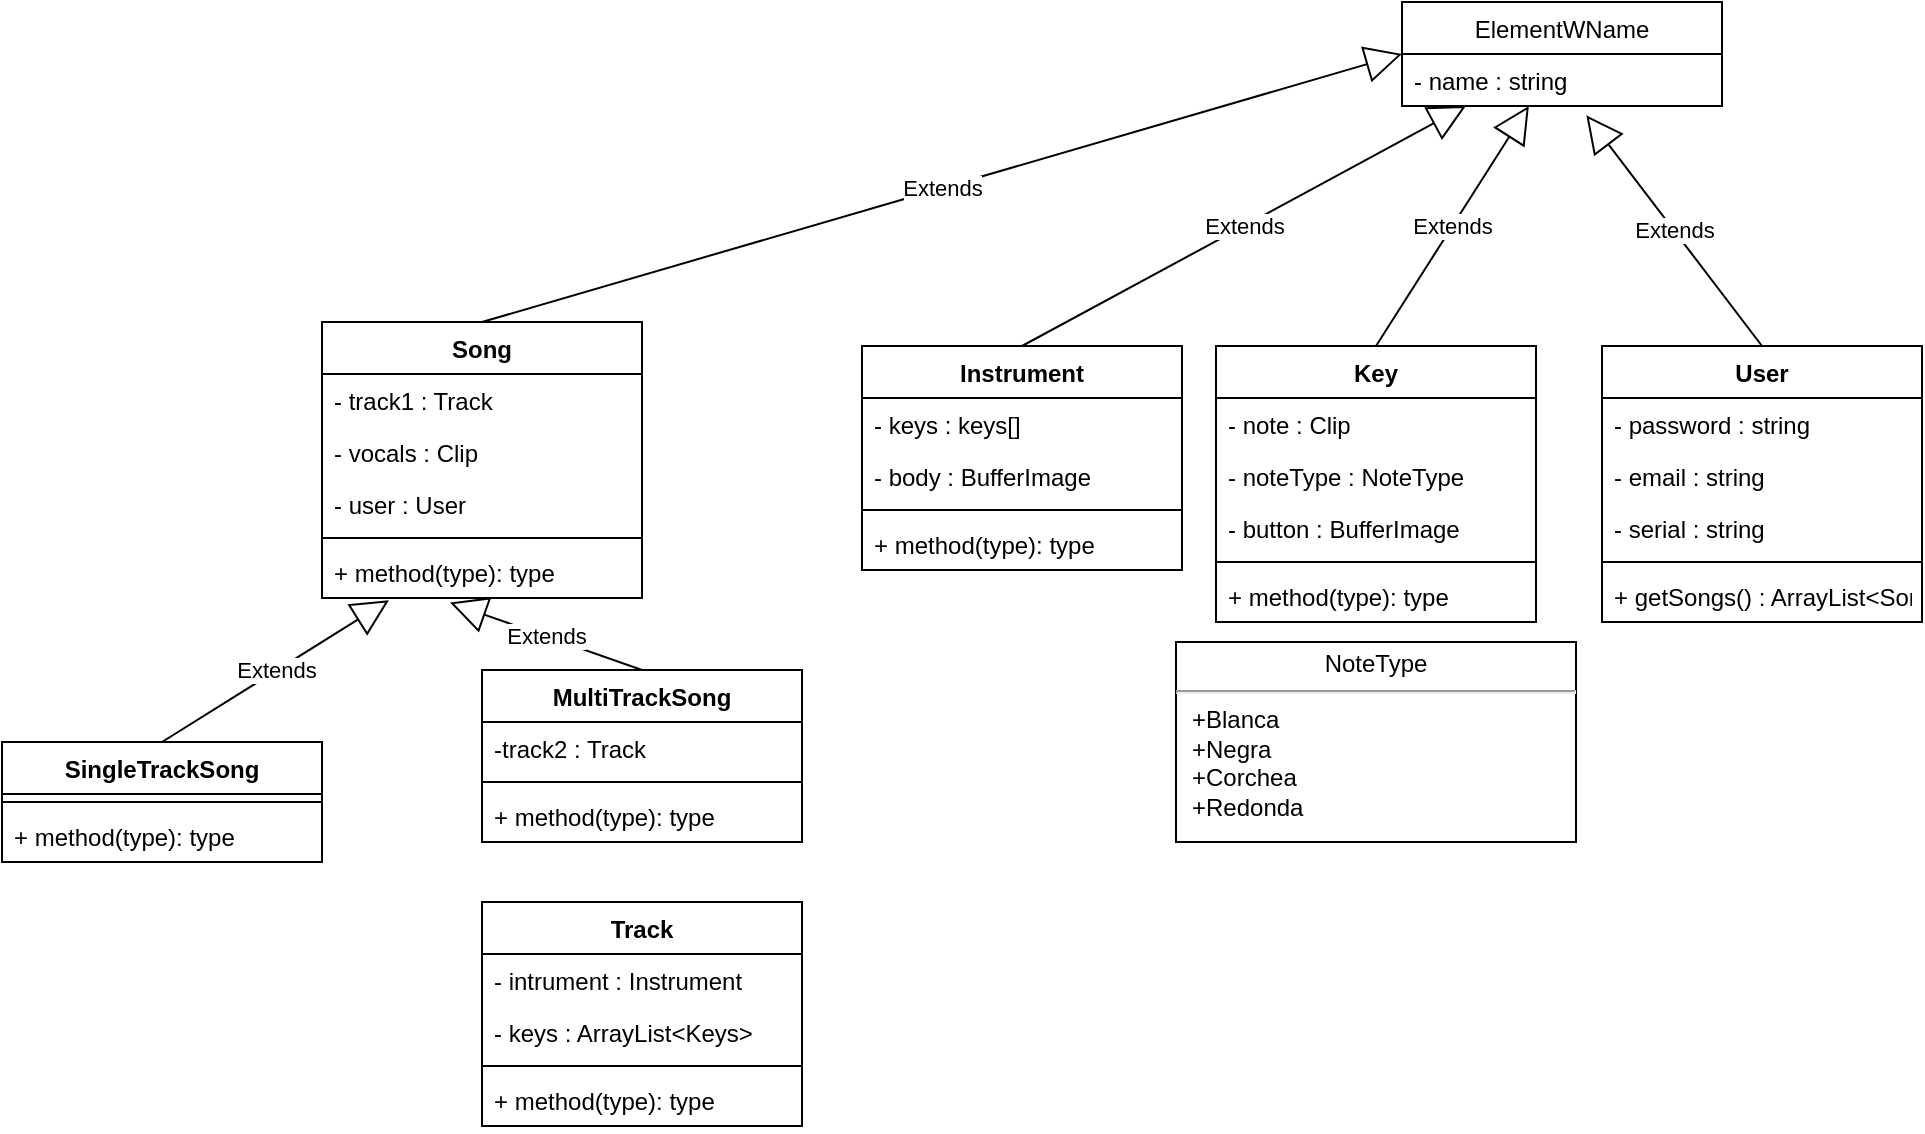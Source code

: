<mxfile version="18.0.1" type="device"><diagram id="C5RBs43oDa-KdzZeNtuy" name="Page-1"><mxGraphModel dx="1296" dy="641" grid="1" gridSize="10" guides="1" tooltips="1" connect="1" arrows="1" fold="1" page="1" pageScale="1" pageWidth="827" pageHeight="1169" math="0" shadow="0"><root><mxCell id="WIyWlLk6GJQsqaUBKTNV-0"/><mxCell id="WIyWlLk6GJQsqaUBKTNV-1" parent="WIyWlLk6GJQsqaUBKTNV-0"/><mxCell id="QIgA75V_MfnL9wq67aH5-32" value="ElementWName" style="swimlane;fontStyle=0;childLayout=stackLayout;horizontal=1;startSize=26;fillColor=none;horizontalStack=0;resizeParent=1;resizeParentMax=0;resizeLast=0;collapsible=1;marginBottom=0;" parent="WIyWlLk6GJQsqaUBKTNV-1" vertex="1"><mxGeometry x="760" y="40" width="160" height="52" as="geometry"/></mxCell><mxCell id="QIgA75V_MfnL9wq67aH5-33" value="- name : string" style="text;strokeColor=none;fillColor=none;align=left;verticalAlign=top;spacingLeft=4;spacingRight=4;overflow=hidden;rotatable=0;points=[[0,0.5],[1,0.5]];portConstraint=eastwest;" parent="QIgA75V_MfnL9wq67aH5-32" vertex="1"><mxGeometry y="26" width="160" height="26" as="geometry"/></mxCell><mxCell id="QIgA75V_MfnL9wq67aH5-54" value="Extends" style="endArrow=block;endSize=16;endFill=0;html=1;rounded=0;exitX=0.5;exitY=0;exitDx=0;exitDy=0;" parent="WIyWlLk6GJQsqaUBKTNV-1" source="K2TxgsEBWDmStAjT6xY_-11" target="QIgA75V_MfnL9wq67aH5-32" edge="1"><mxGeometry width="160" relative="1" as="geometry"><mxPoint x="747.04" y="180.988" as="sourcePoint"/><mxPoint x="920" y="450" as="targetPoint"/></mxGeometry></mxCell><mxCell id="QIgA75V_MfnL9wq67aH5-55" value="Extends" style="endArrow=block;endSize=16;endFill=0;html=1;rounded=0;exitX=0.5;exitY=0;exitDx=0;exitDy=0;" parent="WIyWlLk6GJQsqaUBKTNV-1" source="K2TxgsEBWDmStAjT6xY_-15" target="QIgA75V_MfnL9wq67aH5-32" edge="1"><mxGeometry width="160" relative="1" as="geometry"><mxPoint x="552" y="178.024" as="sourcePoint"/><mxPoint x="710" y="390" as="targetPoint"/></mxGeometry></mxCell><mxCell id="K2TxgsEBWDmStAjT6xY_-0" value="Song" style="swimlane;fontStyle=1;align=center;verticalAlign=top;childLayout=stackLayout;horizontal=1;startSize=26;horizontalStack=0;resizeParent=1;resizeParentMax=0;resizeLast=0;collapsible=1;marginBottom=0;" vertex="1" parent="WIyWlLk6GJQsqaUBKTNV-1"><mxGeometry x="220" y="200" width="160" height="138" as="geometry"/></mxCell><mxCell id="K2TxgsEBWDmStAjT6xY_-4" value="- track1 : Track" style="text;strokeColor=none;fillColor=none;align=left;verticalAlign=top;spacingLeft=4;spacingRight=4;overflow=hidden;rotatable=0;points=[[0,0.5],[1,0.5]];portConstraint=eastwest;" vertex="1" parent="K2TxgsEBWDmStAjT6xY_-0"><mxGeometry y="26" width="160" height="26" as="geometry"/></mxCell><mxCell id="K2TxgsEBWDmStAjT6xY_-41" value="- vocals : Clip" style="text;strokeColor=none;fillColor=none;align=left;verticalAlign=top;spacingLeft=4;spacingRight=4;overflow=hidden;rotatable=0;points=[[0,0.5],[1,0.5]];portConstraint=eastwest;" vertex="1" parent="K2TxgsEBWDmStAjT6xY_-0"><mxGeometry y="52" width="160" height="26" as="geometry"/></mxCell><mxCell id="K2TxgsEBWDmStAjT6xY_-9" value="- user : User" style="text;strokeColor=none;fillColor=none;align=left;verticalAlign=top;spacingLeft=4;spacingRight=4;overflow=hidden;rotatable=0;points=[[0,0.5],[1,0.5]];portConstraint=eastwest;" vertex="1" parent="K2TxgsEBWDmStAjT6xY_-0"><mxGeometry y="78" width="160" height="26" as="geometry"/></mxCell><mxCell id="K2TxgsEBWDmStAjT6xY_-2" value="" style="line;strokeWidth=1;fillColor=none;align=left;verticalAlign=middle;spacingTop=-1;spacingLeft=3;spacingRight=3;rotatable=0;labelPosition=right;points=[];portConstraint=eastwest;" vertex="1" parent="K2TxgsEBWDmStAjT6xY_-0"><mxGeometry y="104" width="160" height="8" as="geometry"/></mxCell><mxCell id="K2TxgsEBWDmStAjT6xY_-3" value="+ method(type): type" style="text;strokeColor=none;fillColor=none;align=left;verticalAlign=top;spacingLeft=4;spacingRight=4;overflow=hidden;rotatable=0;points=[[0,0.5],[1,0.5]];portConstraint=eastwest;" vertex="1" parent="K2TxgsEBWDmStAjT6xY_-0"><mxGeometry y="112" width="160" height="26" as="geometry"/></mxCell><mxCell id="K2TxgsEBWDmStAjT6xY_-7" value="&lt;p style=&quot;margin:0px;margin-top:4px;text-align:center;&quot;&gt;NoteType&lt;/p&gt;&lt;hr&gt;&lt;p style=&quot;margin:0px;margin-left:8px;text-align:left;&quot;&gt;+Blanca&lt;br&gt;+Negra&lt;/p&gt;&lt;p style=&quot;margin:0px;margin-left:8px;text-align:left;&quot;&gt;+Corchea&lt;/p&gt;&lt;p style=&quot;margin:0px;margin-left:8px;text-align:left;&quot;&gt;+Redonda&lt;/p&gt;" style="shape=rect;html=1;overflow=fill;whiteSpace=wrap;" vertex="1" parent="WIyWlLk6GJQsqaUBKTNV-1"><mxGeometry x="647" y="360" width="200" height="100" as="geometry"/></mxCell><mxCell id="K2TxgsEBWDmStAjT6xY_-8" value="Extends" style="endArrow=block;endSize=16;endFill=0;html=1;rounded=0;exitX=0.5;exitY=0;exitDx=0;exitDy=0;entryX=0;entryY=0.5;entryDx=0;entryDy=0;" edge="1" parent="WIyWlLk6GJQsqaUBKTNV-1" source="K2TxgsEBWDmStAjT6xY_-0" target="QIgA75V_MfnL9wq67aH5-32"><mxGeometry width="160" relative="1" as="geometry"><mxPoint x="380" y="166.024" as="sourcePoint"/><mxPoint x="601.157" y="80.0" as="targetPoint"/></mxGeometry></mxCell><mxCell id="K2TxgsEBWDmStAjT6xY_-11" value="Key" style="swimlane;fontStyle=1;align=center;verticalAlign=top;childLayout=stackLayout;horizontal=1;startSize=26;horizontalStack=0;resizeParent=1;resizeParentMax=0;resizeLast=0;collapsible=1;marginBottom=0;" vertex="1" parent="WIyWlLk6GJQsqaUBKTNV-1"><mxGeometry x="667" y="212" width="160" height="138" as="geometry"/></mxCell><mxCell id="K2TxgsEBWDmStAjT6xY_-6" value="- note : Clip" style="text;strokeColor=none;fillColor=none;align=left;verticalAlign=top;spacingLeft=4;spacingRight=4;overflow=hidden;rotatable=0;points=[[0,0.5],[1,0.5]];portConstraint=eastwest;" vertex="1" parent="K2TxgsEBWDmStAjT6xY_-11"><mxGeometry y="26" width="160" height="26" as="geometry"/></mxCell><mxCell id="QIgA75V_MfnL9wq67aH5-50" value="- noteType : NoteType " style="text;strokeColor=none;fillColor=none;align=left;verticalAlign=top;spacingLeft=4;spacingRight=4;overflow=hidden;rotatable=0;points=[[0,0.5],[1,0.5]];portConstraint=eastwest;" parent="K2TxgsEBWDmStAjT6xY_-11" vertex="1"><mxGeometry y="52" width="160" height="26" as="geometry"/></mxCell><mxCell id="QIgA75V_MfnL9wq67aH5-49" value="- button : BufferImage" style="text;strokeColor=none;fillColor=none;align=left;verticalAlign=top;spacingLeft=4;spacingRight=4;overflow=hidden;rotatable=0;points=[[0,0.5],[1,0.5]];portConstraint=eastwest;" parent="K2TxgsEBWDmStAjT6xY_-11" vertex="1"><mxGeometry y="78" width="160" height="26" as="geometry"/></mxCell><mxCell id="K2TxgsEBWDmStAjT6xY_-13" value="" style="line;strokeWidth=1;fillColor=none;align=left;verticalAlign=middle;spacingTop=-1;spacingLeft=3;spacingRight=3;rotatable=0;labelPosition=right;points=[];portConstraint=eastwest;" vertex="1" parent="K2TxgsEBWDmStAjT6xY_-11"><mxGeometry y="104" width="160" height="8" as="geometry"/></mxCell><mxCell id="K2TxgsEBWDmStAjT6xY_-14" value="+ method(type): type" style="text;strokeColor=none;fillColor=none;align=left;verticalAlign=top;spacingLeft=4;spacingRight=4;overflow=hidden;rotatable=0;points=[[0,0.5],[1,0.5]];portConstraint=eastwest;" vertex="1" parent="K2TxgsEBWDmStAjT6xY_-11"><mxGeometry y="112" width="160" height="26" as="geometry"/></mxCell><mxCell id="K2TxgsEBWDmStAjT6xY_-15" value="Instrument" style="swimlane;fontStyle=1;align=center;verticalAlign=top;childLayout=stackLayout;horizontal=1;startSize=26;horizontalStack=0;resizeParent=1;resizeParentMax=0;resizeLast=0;collapsible=1;marginBottom=0;" vertex="1" parent="WIyWlLk6GJQsqaUBKTNV-1"><mxGeometry x="490" y="212" width="160" height="112" as="geometry"/></mxCell><mxCell id="QIgA75V_MfnL9wq67aH5-13" value="- keys : keys[]" style="text;strokeColor=none;fillColor=none;align=left;verticalAlign=top;spacingLeft=4;spacingRight=4;overflow=hidden;rotatable=0;points=[[0,0.5],[1,0.5]];portConstraint=eastwest;" parent="K2TxgsEBWDmStAjT6xY_-15" vertex="1"><mxGeometry y="26" width="160" height="26" as="geometry"/></mxCell><mxCell id="K2TxgsEBWDmStAjT6xY_-10" value="- body : BufferImage" style="text;strokeColor=none;fillColor=none;align=left;verticalAlign=top;spacingLeft=4;spacingRight=4;overflow=hidden;rotatable=0;points=[[0,0.5],[1,0.5]];portConstraint=eastwest;" vertex="1" parent="K2TxgsEBWDmStAjT6xY_-15"><mxGeometry y="52" width="160" height="26" as="geometry"/></mxCell><mxCell id="K2TxgsEBWDmStAjT6xY_-17" value="" style="line;strokeWidth=1;fillColor=none;align=left;verticalAlign=middle;spacingTop=-1;spacingLeft=3;spacingRight=3;rotatable=0;labelPosition=right;points=[];portConstraint=eastwest;" vertex="1" parent="K2TxgsEBWDmStAjT6xY_-15"><mxGeometry y="78" width="160" height="8" as="geometry"/></mxCell><mxCell id="K2TxgsEBWDmStAjT6xY_-18" value="+ method(type): type" style="text;strokeColor=none;fillColor=none;align=left;verticalAlign=top;spacingLeft=4;spacingRight=4;overflow=hidden;rotatable=0;points=[[0,0.5],[1,0.5]];portConstraint=eastwest;" vertex="1" parent="K2TxgsEBWDmStAjT6xY_-15"><mxGeometry y="86" width="160" height="26" as="geometry"/></mxCell><mxCell id="K2TxgsEBWDmStAjT6xY_-19" value="User" style="swimlane;fontStyle=1;align=center;verticalAlign=top;childLayout=stackLayout;horizontal=1;startSize=26;horizontalStack=0;resizeParent=1;resizeParentMax=0;resizeLast=0;collapsible=1;marginBottom=0;" vertex="1" parent="WIyWlLk6GJQsqaUBKTNV-1"><mxGeometry x="860" y="212" width="160" height="138" as="geometry"/></mxCell><mxCell id="QIgA75V_MfnL9wq67aH5-38" value="- password : string" style="text;strokeColor=none;fillColor=none;align=left;verticalAlign=top;spacingLeft=4;spacingRight=4;overflow=hidden;rotatable=0;points=[[0,0.5],[1,0.5]];portConstraint=eastwest;" parent="K2TxgsEBWDmStAjT6xY_-19" vertex="1"><mxGeometry y="26" width="160" height="26" as="geometry"/></mxCell><mxCell id="QIgA75V_MfnL9wq67aH5-41" value="- email : string" style="text;strokeColor=none;fillColor=none;align=left;verticalAlign=top;spacingLeft=4;spacingRight=4;overflow=hidden;rotatable=0;points=[[0,0.5],[1,0.5]];portConstraint=eastwest;" parent="K2TxgsEBWDmStAjT6xY_-19" vertex="1"><mxGeometry y="52" width="160" height="26" as="geometry"/></mxCell><mxCell id="QIgA75V_MfnL9wq67aH5-42" value="- serial : string" style="text;strokeColor=none;fillColor=none;align=left;verticalAlign=top;spacingLeft=4;spacingRight=4;overflow=hidden;rotatable=0;points=[[0,0.5],[1,0.5]];portConstraint=eastwest;" parent="K2TxgsEBWDmStAjT6xY_-19" vertex="1"><mxGeometry y="78" width="160" height="26" as="geometry"/></mxCell><mxCell id="K2TxgsEBWDmStAjT6xY_-21" value="" style="line;strokeWidth=1;fillColor=none;align=left;verticalAlign=middle;spacingTop=-1;spacingLeft=3;spacingRight=3;rotatable=0;labelPosition=right;points=[];portConstraint=eastwest;" vertex="1" parent="K2TxgsEBWDmStAjT6xY_-19"><mxGeometry y="104" width="160" height="8" as="geometry"/></mxCell><mxCell id="K2TxgsEBWDmStAjT6xY_-22" value="+ getSongs() : ArrayList&lt;Song&gt;" style="text;strokeColor=none;fillColor=none;align=left;verticalAlign=top;spacingLeft=4;spacingRight=4;overflow=hidden;rotatable=0;points=[[0,0.5],[1,0.5]];portConstraint=eastwest;" vertex="1" parent="K2TxgsEBWDmStAjT6xY_-19"><mxGeometry y="112" width="160" height="26" as="geometry"/></mxCell><mxCell id="K2TxgsEBWDmStAjT6xY_-23" value="Extends" style="endArrow=block;endSize=16;endFill=0;html=1;rounded=0;exitX=0.5;exitY=0;exitDx=0;exitDy=0;entryX=0.576;entryY=1.179;entryDx=0;entryDy=0;entryPerimeter=0;" edge="1" parent="WIyWlLk6GJQsqaUBKTNV-1" source="K2TxgsEBWDmStAjT6xY_-19" target="QIgA75V_MfnL9wq67aH5-33"><mxGeometry width="160" relative="1" as="geometry"><mxPoint x="757" y="222" as="sourcePoint"/><mxPoint x="833.438" y="102.0" as="targetPoint"/></mxGeometry></mxCell><mxCell id="K2TxgsEBWDmStAjT6xY_-24" value="SingleTrackSong" style="swimlane;fontStyle=1;align=center;verticalAlign=top;childLayout=stackLayout;horizontal=1;startSize=26;horizontalStack=0;resizeParent=1;resizeParentMax=0;resizeLast=0;collapsible=1;marginBottom=0;" vertex="1" parent="WIyWlLk6GJQsqaUBKTNV-1"><mxGeometry x="60" y="410" width="160" height="60" as="geometry"/></mxCell><mxCell id="K2TxgsEBWDmStAjT6xY_-27" value="" style="line;strokeWidth=1;fillColor=none;align=left;verticalAlign=middle;spacingTop=-1;spacingLeft=3;spacingRight=3;rotatable=0;labelPosition=right;points=[];portConstraint=eastwest;" vertex="1" parent="K2TxgsEBWDmStAjT6xY_-24"><mxGeometry y="26" width="160" height="8" as="geometry"/></mxCell><mxCell id="K2TxgsEBWDmStAjT6xY_-28" value="+ method(type): type" style="text;strokeColor=none;fillColor=none;align=left;verticalAlign=top;spacingLeft=4;spacingRight=4;overflow=hidden;rotatable=0;points=[[0,0.5],[1,0.5]];portConstraint=eastwest;" vertex="1" parent="K2TxgsEBWDmStAjT6xY_-24"><mxGeometry y="34" width="160" height="26" as="geometry"/></mxCell><mxCell id="K2TxgsEBWDmStAjT6xY_-29" value="MultiTrackSong" style="swimlane;fontStyle=1;align=center;verticalAlign=top;childLayout=stackLayout;horizontal=1;startSize=26;horizontalStack=0;resizeParent=1;resizeParentMax=0;resizeLast=0;collapsible=1;marginBottom=0;" vertex="1" parent="WIyWlLk6GJQsqaUBKTNV-1"><mxGeometry x="300" y="374" width="160" height="86" as="geometry"/></mxCell><mxCell id="K2TxgsEBWDmStAjT6xY_-30" value="-track2 : Track" style="text;strokeColor=none;fillColor=none;align=left;verticalAlign=top;spacingLeft=4;spacingRight=4;overflow=hidden;rotatable=0;points=[[0,0.5],[1,0.5]];portConstraint=eastwest;" vertex="1" parent="K2TxgsEBWDmStAjT6xY_-29"><mxGeometry y="26" width="160" height="26" as="geometry"/></mxCell><mxCell id="K2TxgsEBWDmStAjT6xY_-32" value="" style="line;strokeWidth=1;fillColor=none;align=left;verticalAlign=middle;spacingTop=-1;spacingLeft=3;spacingRight=3;rotatable=0;labelPosition=right;points=[];portConstraint=eastwest;" vertex="1" parent="K2TxgsEBWDmStAjT6xY_-29"><mxGeometry y="52" width="160" height="8" as="geometry"/></mxCell><mxCell id="K2TxgsEBWDmStAjT6xY_-33" value="+ method(type): type" style="text;strokeColor=none;fillColor=none;align=left;verticalAlign=top;spacingLeft=4;spacingRight=4;overflow=hidden;rotatable=0;points=[[0,0.5],[1,0.5]];portConstraint=eastwest;" vertex="1" parent="K2TxgsEBWDmStAjT6xY_-29"><mxGeometry y="60" width="160" height="26" as="geometry"/></mxCell><mxCell id="K2TxgsEBWDmStAjT6xY_-34" value="Extends" style="endArrow=block;endSize=16;endFill=0;html=1;rounded=0;exitX=0.5;exitY=0;exitDx=0;exitDy=0;entryX=0.209;entryY=1.043;entryDx=0;entryDy=0;entryPerimeter=0;" edge="1" parent="WIyWlLk6GJQsqaUBKTNV-1" source="K2TxgsEBWDmStAjT6xY_-24" target="K2TxgsEBWDmStAjT6xY_-3"><mxGeometry width="160" relative="1" as="geometry"><mxPoint x="310" y="210" as="sourcePoint"/><mxPoint x="770" y="76.0" as="targetPoint"/></mxGeometry></mxCell><mxCell id="K2TxgsEBWDmStAjT6xY_-35" value="Extends" style="endArrow=block;endSize=16;endFill=0;html=1;rounded=0;exitX=0.5;exitY=0;exitDx=0;exitDy=0;entryX=0.4;entryY=1.088;entryDx=0;entryDy=0;entryPerimeter=0;" edge="1" parent="WIyWlLk6GJQsqaUBKTNV-1" source="K2TxgsEBWDmStAjT6xY_-29" target="K2TxgsEBWDmStAjT6xY_-3"><mxGeometry width="160" relative="1" as="geometry"><mxPoint x="140" y="364" as="sourcePoint"/><mxPoint x="263.44" y="323.118" as="targetPoint"/></mxGeometry></mxCell><mxCell id="K2TxgsEBWDmStAjT6xY_-36" value="Track" style="swimlane;fontStyle=1;align=center;verticalAlign=top;childLayout=stackLayout;horizontal=1;startSize=26;horizontalStack=0;resizeParent=1;resizeParentMax=0;resizeLast=0;collapsible=1;marginBottom=0;" vertex="1" parent="WIyWlLk6GJQsqaUBKTNV-1"><mxGeometry x="300" y="490" width="160" height="112" as="geometry"/></mxCell><mxCell id="K2TxgsEBWDmStAjT6xY_-37" value="- intrument : Instrument" style="text;strokeColor=none;fillColor=none;align=left;verticalAlign=top;spacingLeft=4;spacingRight=4;overflow=hidden;rotatable=0;points=[[0,0.5],[1,0.5]];portConstraint=eastwest;" vertex="1" parent="K2TxgsEBWDmStAjT6xY_-36"><mxGeometry y="26" width="160" height="26" as="geometry"/></mxCell><mxCell id="K2TxgsEBWDmStAjT6xY_-40" value="- keys : ArrayList&lt;Keys&gt;" style="text;strokeColor=none;fillColor=none;align=left;verticalAlign=top;spacingLeft=4;spacingRight=4;overflow=hidden;rotatable=0;points=[[0,0.5],[1,0.5]];portConstraint=eastwest;" vertex="1" parent="K2TxgsEBWDmStAjT6xY_-36"><mxGeometry y="52" width="160" height="26" as="geometry"/></mxCell><mxCell id="K2TxgsEBWDmStAjT6xY_-38" value="" style="line;strokeWidth=1;fillColor=none;align=left;verticalAlign=middle;spacingTop=-1;spacingLeft=3;spacingRight=3;rotatable=0;labelPosition=right;points=[];portConstraint=eastwest;" vertex="1" parent="K2TxgsEBWDmStAjT6xY_-36"><mxGeometry y="78" width="160" height="8" as="geometry"/></mxCell><mxCell id="K2TxgsEBWDmStAjT6xY_-39" value="+ method(type): type" style="text;strokeColor=none;fillColor=none;align=left;verticalAlign=top;spacingLeft=4;spacingRight=4;overflow=hidden;rotatable=0;points=[[0,0.5],[1,0.5]];portConstraint=eastwest;" vertex="1" parent="K2TxgsEBWDmStAjT6xY_-36"><mxGeometry y="86" width="160" height="26" as="geometry"/></mxCell></root></mxGraphModel></diagram></mxfile>